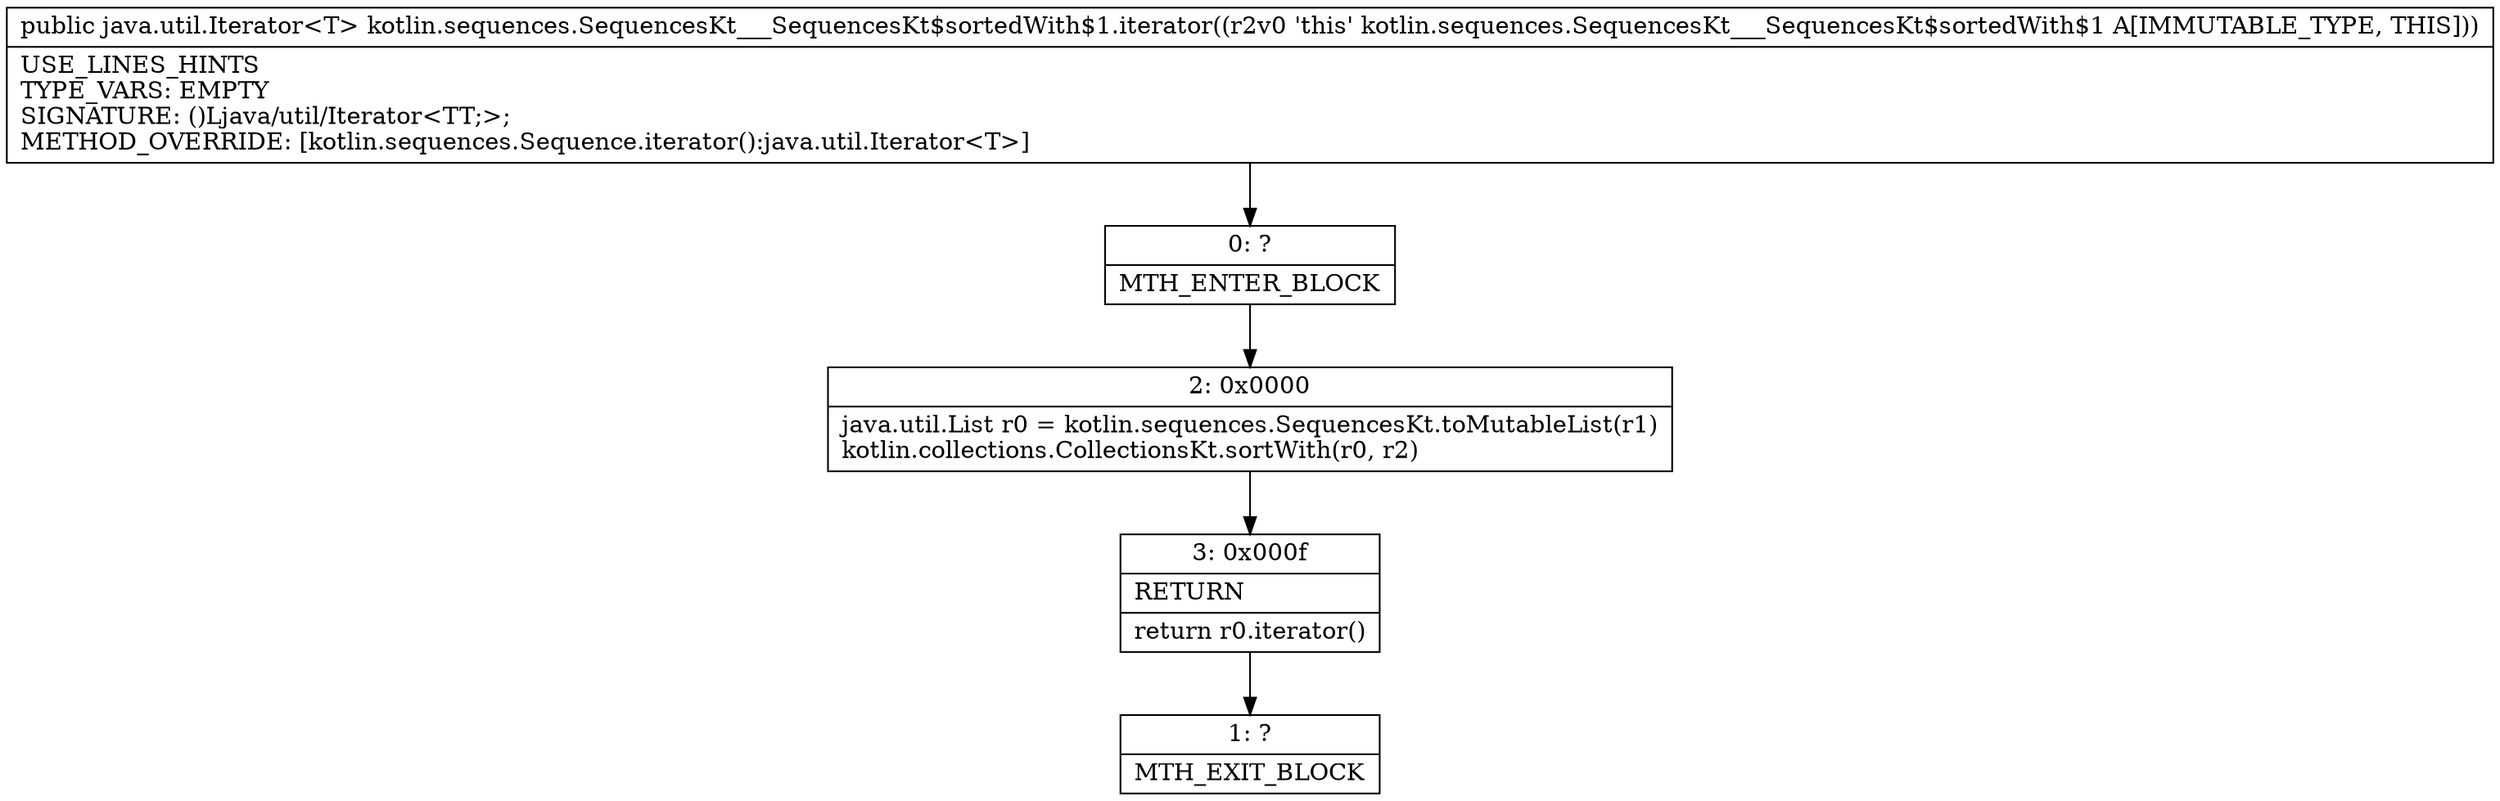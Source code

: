 digraph "CFG forkotlin.sequences.SequencesKt___SequencesKt$sortedWith$1.iterator()Ljava\/util\/Iterator;" {
Node_0 [shape=record,label="{0\:\ ?|MTH_ENTER_BLOCK\l}"];
Node_2 [shape=record,label="{2\:\ 0x0000|java.util.List r0 = kotlin.sequences.SequencesKt.toMutableList(r1)\lkotlin.collections.CollectionsKt.sortWith(r0, r2)\l}"];
Node_3 [shape=record,label="{3\:\ 0x000f|RETURN\l|return r0.iterator()\l}"];
Node_1 [shape=record,label="{1\:\ ?|MTH_EXIT_BLOCK\l}"];
MethodNode[shape=record,label="{public java.util.Iterator\<T\> kotlin.sequences.SequencesKt___SequencesKt$sortedWith$1.iterator((r2v0 'this' kotlin.sequences.SequencesKt___SequencesKt$sortedWith$1 A[IMMUTABLE_TYPE, THIS]))  | USE_LINES_HINTS\lTYPE_VARS: EMPTY\lSIGNATURE: ()Ljava\/util\/Iterator\<TT;\>;\lMETHOD_OVERRIDE: [kotlin.sequences.Sequence.iterator():java.util.Iterator\<T\>]\l}"];
MethodNode -> Node_0;Node_0 -> Node_2;
Node_2 -> Node_3;
Node_3 -> Node_1;
}

